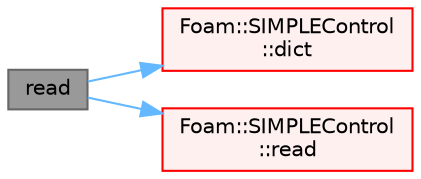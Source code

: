 digraph "read"
{
 // LATEX_PDF_SIZE
  bgcolor="transparent";
  edge [fontname=Helvetica,fontsize=10,labelfontname=Helvetica,labelfontsize=10];
  node [fontname=Helvetica,fontsize=10,shape=box,height=0.2,width=0.4];
  rankdir="LR";
  Node1 [id="Node000001",label="read",height=0.2,width=0.4,color="gray40", fillcolor="grey60", style="filled", fontcolor="black",tooltip=" "];
  Node1 -> Node2 [id="edge1_Node000001_Node000002",color="steelblue1",style="solid",tooltip=" "];
  Node2 [id="Node000002",label="Foam::SIMPLEControl\l::dict",height=0.2,width=0.4,color="red", fillcolor="#FFF0F0", style="filled",URL="$classFoam_1_1SIMPLEControl.html#ab2abfa94112d13f396b8c1b3bbce068d",tooltip=" "];
  Node1 -> Node4 [id="edge2_Node000001_Node000004",color="steelblue1",style="solid",tooltip=" "];
  Node4 [id="Node000004",label="Foam::SIMPLEControl\l::read",height=0.2,width=0.4,color="red", fillcolor="#FFF0F0", style="filled",URL="$classFoam_1_1SIMPLEControl.html#af816873151ddb0126e98bb2f914d8ed5",tooltip=" "];
}
